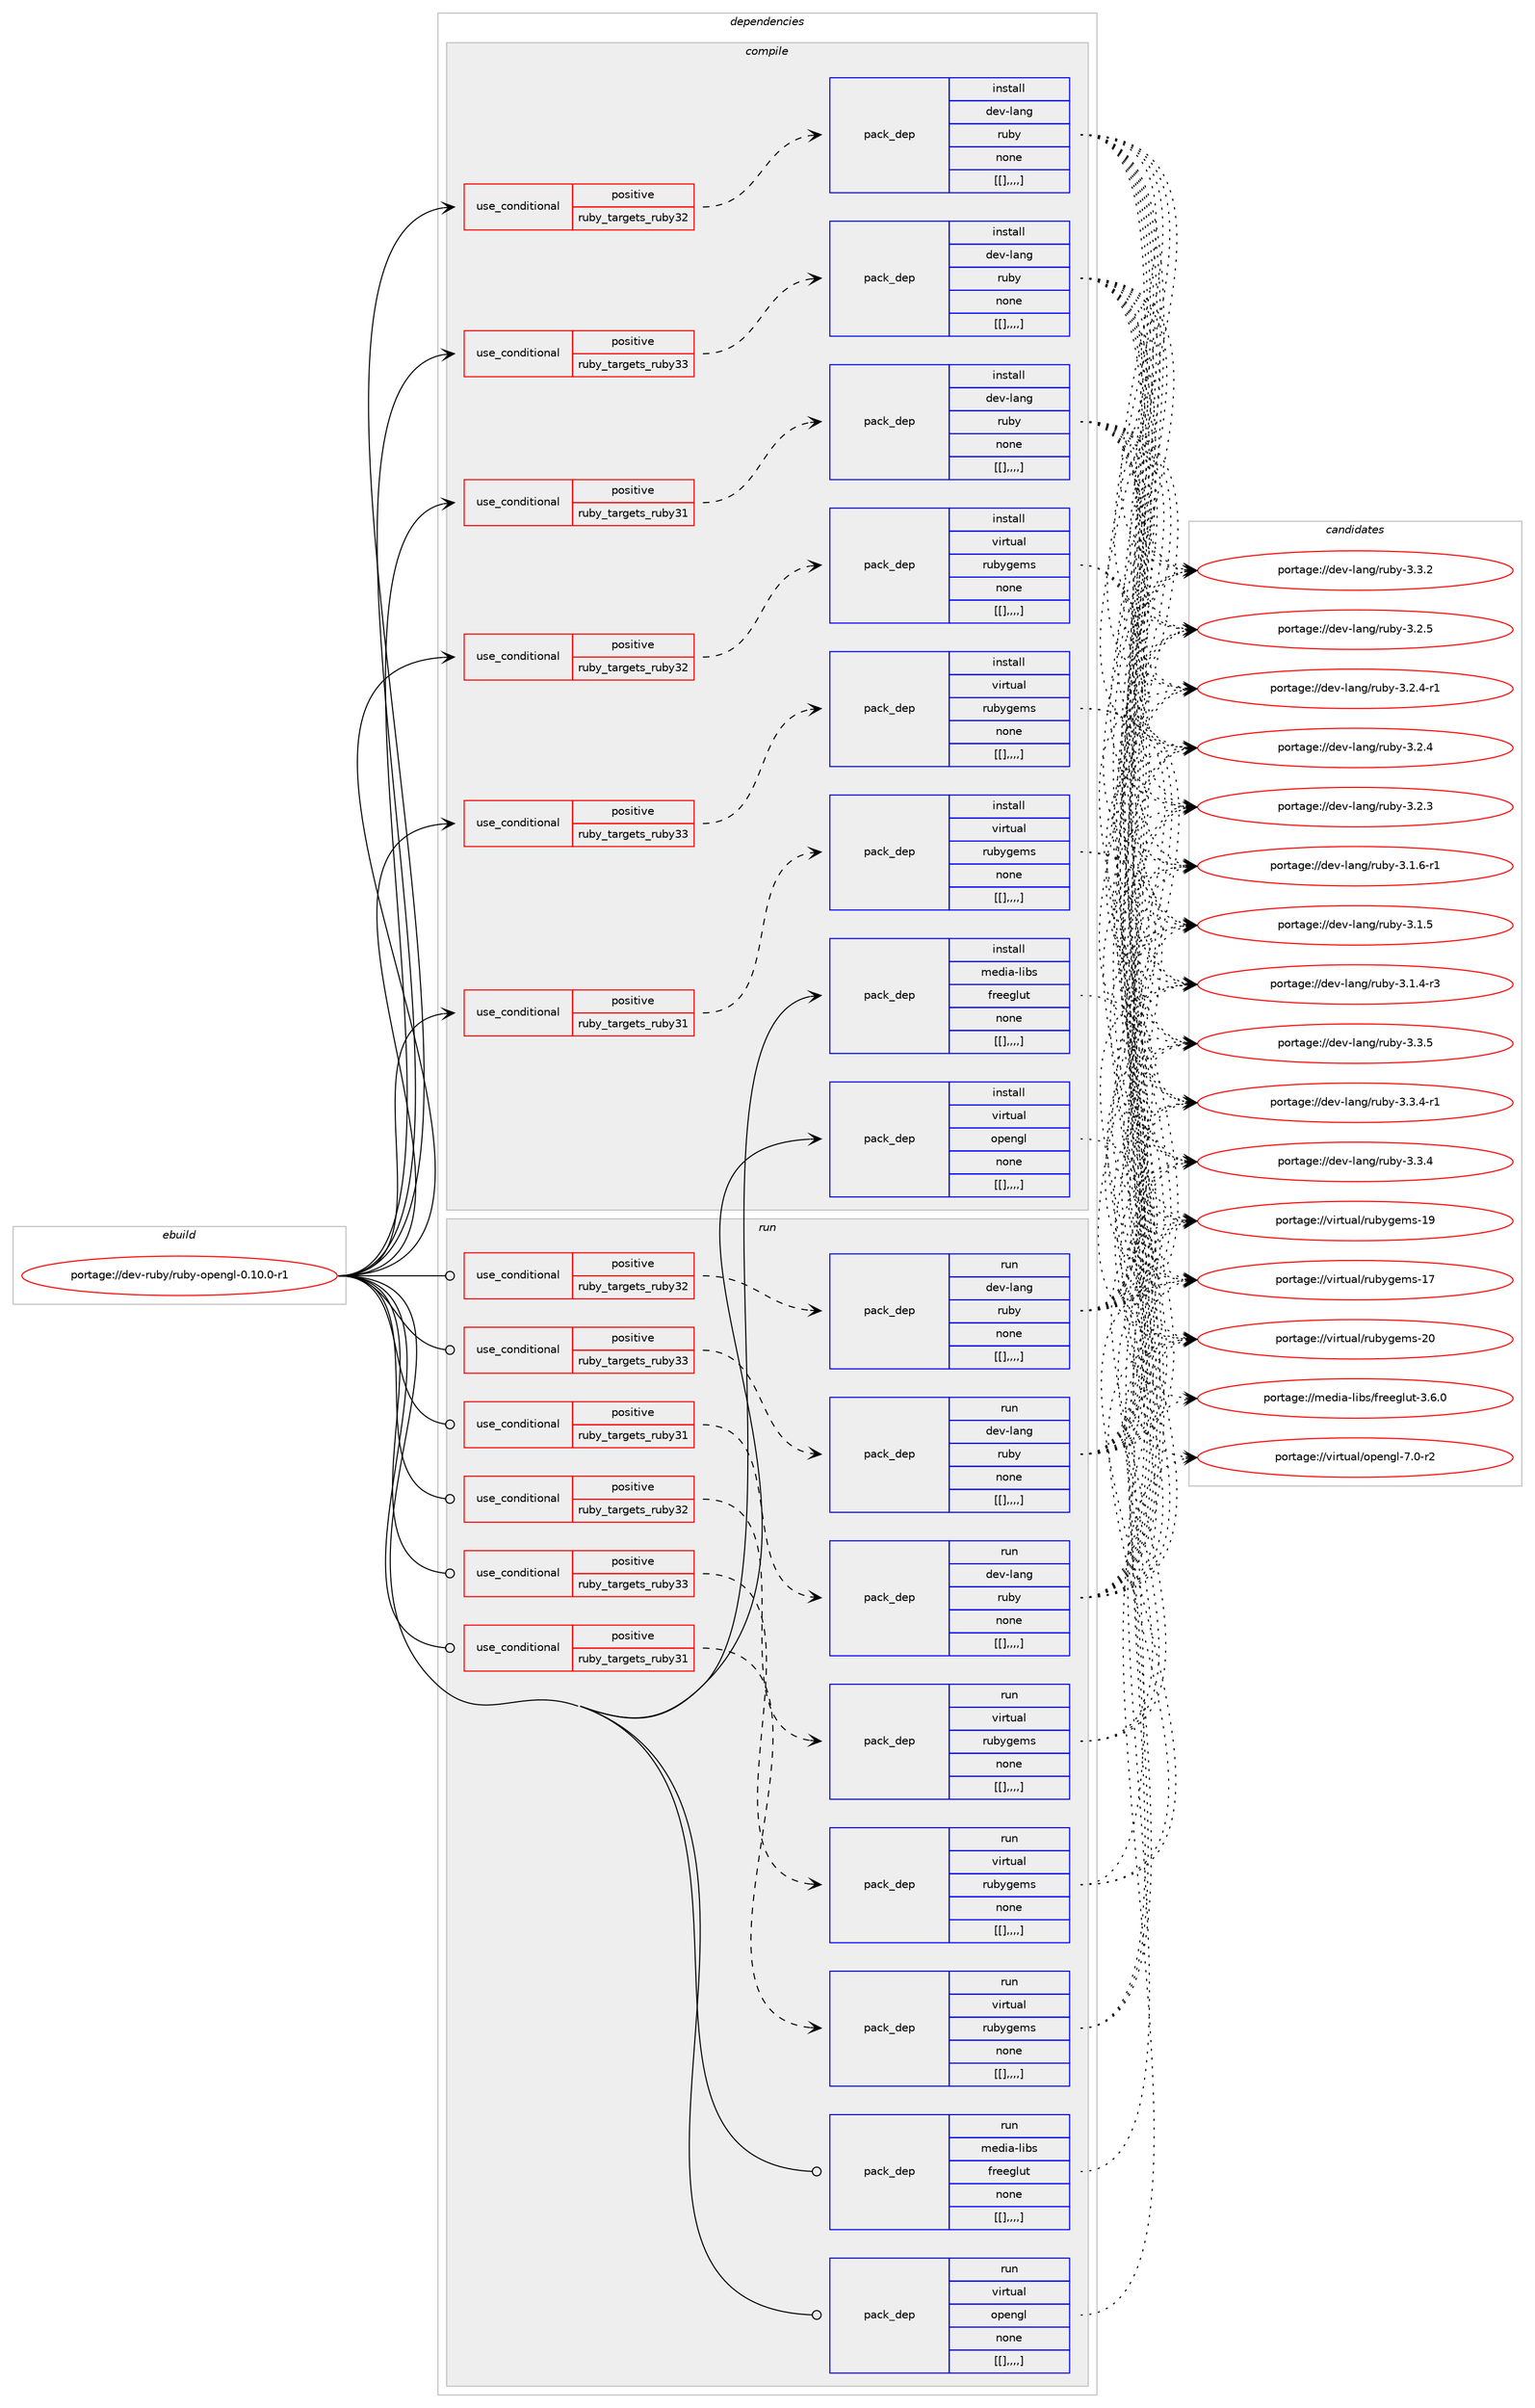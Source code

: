 digraph prolog {

# *************
# Graph options
# *************

newrank=true;
concentrate=true;
compound=true;
graph [rankdir=LR,fontname=Helvetica,fontsize=10,ranksep=1.5];#, ranksep=2.5, nodesep=0.2];
edge  [arrowhead=vee];
node  [fontname=Helvetica,fontsize=10];

# **********
# The ebuild
# **********

subgraph cluster_leftcol {
color=gray;
label=<<i>ebuild</i>>;
id [label="portage://dev-ruby/ruby-opengl-0.10.0-r1", color=red, width=4, href="../dev-ruby/ruby-opengl-0.10.0-r1.svg"];
}

# ****************
# The dependencies
# ****************

subgraph cluster_midcol {
color=gray;
label=<<i>dependencies</i>>;
subgraph cluster_compile {
fillcolor="#eeeeee";
style=filled;
label=<<i>compile</i>>;
subgraph cond59990 {
dependency212464 [label=<<TABLE BORDER="0" CELLBORDER="1" CELLSPACING="0" CELLPADDING="4"><TR><TD ROWSPAN="3" CELLPADDING="10">use_conditional</TD></TR><TR><TD>positive</TD></TR><TR><TD>ruby_targets_ruby31</TD></TR></TABLE>>, shape=none, color=red];
subgraph pack151014 {
dependency212482 [label=<<TABLE BORDER="0" CELLBORDER="1" CELLSPACING="0" CELLPADDING="4" WIDTH="220"><TR><TD ROWSPAN="6" CELLPADDING="30">pack_dep</TD></TR><TR><TD WIDTH="110">install</TD></TR><TR><TD>dev-lang</TD></TR><TR><TD>ruby</TD></TR><TR><TD>none</TD></TR><TR><TD>[[],,,,]</TD></TR></TABLE>>, shape=none, color=blue];
}
dependency212464:e -> dependency212482:w [weight=20,style="dashed",arrowhead="vee"];
}
id:e -> dependency212464:w [weight=20,style="solid",arrowhead="vee"];
subgraph cond60002 {
dependency212485 [label=<<TABLE BORDER="0" CELLBORDER="1" CELLSPACING="0" CELLPADDING="4"><TR><TD ROWSPAN="3" CELLPADDING="10">use_conditional</TD></TR><TR><TD>positive</TD></TR><TR><TD>ruby_targets_ruby31</TD></TR></TABLE>>, shape=none, color=red];
subgraph pack151062 {
dependency212561 [label=<<TABLE BORDER="0" CELLBORDER="1" CELLSPACING="0" CELLPADDING="4" WIDTH="220"><TR><TD ROWSPAN="6" CELLPADDING="30">pack_dep</TD></TR><TR><TD WIDTH="110">install</TD></TR><TR><TD>virtual</TD></TR><TR><TD>rubygems</TD></TR><TR><TD>none</TD></TR><TR><TD>[[],,,,]</TD></TR></TABLE>>, shape=none, color=blue];
}
dependency212485:e -> dependency212561:w [weight=20,style="dashed",arrowhead="vee"];
}
id:e -> dependency212485:w [weight=20,style="solid",arrowhead="vee"];
subgraph cond60033 {
dependency212563 [label=<<TABLE BORDER="0" CELLBORDER="1" CELLSPACING="0" CELLPADDING="4"><TR><TD ROWSPAN="3" CELLPADDING="10">use_conditional</TD></TR><TR><TD>positive</TD></TR><TR><TD>ruby_targets_ruby32</TD></TR></TABLE>>, shape=none, color=red];
subgraph pack151116 {
dependency212682 [label=<<TABLE BORDER="0" CELLBORDER="1" CELLSPACING="0" CELLPADDING="4" WIDTH="220"><TR><TD ROWSPAN="6" CELLPADDING="30">pack_dep</TD></TR><TR><TD WIDTH="110">install</TD></TR><TR><TD>dev-lang</TD></TR><TR><TD>ruby</TD></TR><TR><TD>none</TD></TR><TR><TD>[[],,,,]</TD></TR></TABLE>>, shape=none, color=blue];
}
dependency212563:e -> dependency212682:w [weight=20,style="dashed",arrowhead="vee"];
}
id:e -> dependency212563:w [weight=20,style="solid",arrowhead="vee"];
subgraph cond60086 {
dependency212685 [label=<<TABLE BORDER="0" CELLBORDER="1" CELLSPACING="0" CELLPADDING="4"><TR><TD ROWSPAN="3" CELLPADDING="10">use_conditional</TD></TR><TR><TD>positive</TD></TR><TR><TD>ruby_targets_ruby32</TD></TR></TABLE>>, shape=none, color=red];
subgraph pack151130 {
dependency212705 [label=<<TABLE BORDER="0" CELLBORDER="1" CELLSPACING="0" CELLPADDING="4" WIDTH="220"><TR><TD ROWSPAN="6" CELLPADDING="30">pack_dep</TD></TR><TR><TD WIDTH="110">install</TD></TR><TR><TD>virtual</TD></TR><TR><TD>rubygems</TD></TR><TR><TD>none</TD></TR><TR><TD>[[],,,,]</TD></TR></TABLE>>, shape=none, color=blue];
}
dependency212685:e -> dependency212705:w [weight=20,style="dashed",arrowhead="vee"];
}
id:e -> dependency212685:w [weight=20,style="solid",arrowhead="vee"];
subgraph cond60107 {
dependency212761 [label=<<TABLE BORDER="0" CELLBORDER="1" CELLSPACING="0" CELLPADDING="4"><TR><TD ROWSPAN="3" CELLPADDING="10">use_conditional</TD></TR><TR><TD>positive</TD></TR><TR><TD>ruby_targets_ruby33</TD></TR></TABLE>>, shape=none, color=red];
subgraph pack151180 {
dependency212799 [label=<<TABLE BORDER="0" CELLBORDER="1" CELLSPACING="0" CELLPADDING="4" WIDTH="220"><TR><TD ROWSPAN="6" CELLPADDING="30">pack_dep</TD></TR><TR><TD WIDTH="110">install</TD></TR><TR><TD>dev-lang</TD></TR><TR><TD>ruby</TD></TR><TR><TD>none</TD></TR><TR><TD>[[],,,,]</TD></TR></TABLE>>, shape=none, color=blue];
}
dependency212761:e -> dependency212799:w [weight=20,style="dashed",arrowhead="vee"];
}
id:e -> dependency212761:w [weight=20,style="solid",arrowhead="vee"];
subgraph cond60140 {
dependency212854 [label=<<TABLE BORDER="0" CELLBORDER="1" CELLSPACING="0" CELLPADDING="4"><TR><TD ROWSPAN="3" CELLPADDING="10">use_conditional</TD></TR><TR><TD>positive</TD></TR><TR><TD>ruby_targets_ruby33</TD></TR></TABLE>>, shape=none, color=red];
subgraph pack151234 {
dependency212872 [label=<<TABLE BORDER="0" CELLBORDER="1" CELLSPACING="0" CELLPADDING="4" WIDTH="220"><TR><TD ROWSPAN="6" CELLPADDING="30">pack_dep</TD></TR><TR><TD WIDTH="110">install</TD></TR><TR><TD>virtual</TD></TR><TR><TD>rubygems</TD></TR><TR><TD>none</TD></TR><TR><TD>[[],,,,]</TD></TR></TABLE>>, shape=none, color=blue];
}
dependency212854:e -> dependency212872:w [weight=20,style="dashed",arrowhead="vee"];
}
id:e -> dependency212854:w [weight=20,style="solid",arrowhead="vee"];
subgraph pack151236 {
dependency212878 [label=<<TABLE BORDER="0" CELLBORDER="1" CELLSPACING="0" CELLPADDING="4" WIDTH="220"><TR><TD ROWSPAN="6" CELLPADDING="30">pack_dep</TD></TR><TR><TD WIDTH="110">install</TD></TR><TR><TD>media-libs</TD></TR><TR><TD>freeglut</TD></TR><TR><TD>none</TD></TR><TR><TD>[[],,,,]</TD></TR></TABLE>>, shape=none, color=blue];
}
id:e -> dependency212878:w [weight=20,style="solid",arrowhead="vee"];
subgraph pack151239 {
dependency212900 [label=<<TABLE BORDER="0" CELLBORDER="1" CELLSPACING="0" CELLPADDING="4" WIDTH="220"><TR><TD ROWSPAN="6" CELLPADDING="30">pack_dep</TD></TR><TR><TD WIDTH="110">install</TD></TR><TR><TD>virtual</TD></TR><TR><TD>opengl</TD></TR><TR><TD>none</TD></TR><TR><TD>[[],,,,]</TD></TR></TABLE>>, shape=none, color=blue];
}
id:e -> dependency212900:w [weight=20,style="solid",arrowhead="vee"];
}
subgraph cluster_compileandrun {
fillcolor="#eeeeee";
style=filled;
label=<<i>compile and run</i>>;
}
subgraph cluster_run {
fillcolor="#eeeeee";
style=filled;
label=<<i>run</i>>;
subgraph cond60230 {
dependency213016 [label=<<TABLE BORDER="0" CELLBORDER="1" CELLSPACING="0" CELLPADDING="4"><TR><TD ROWSPAN="3" CELLPADDING="10">use_conditional</TD></TR><TR><TD>positive</TD></TR><TR><TD>ruby_targets_ruby31</TD></TR></TABLE>>, shape=none, color=red];
subgraph pack151314 {
dependency213145 [label=<<TABLE BORDER="0" CELLBORDER="1" CELLSPACING="0" CELLPADDING="4" WIDTH="220"><TR><TD ROWSPAN="6" CELLPADDING="30">pack_dep</TD></TR><TR><TD WIDTH="110">run</TD></TR><TR><TD>dev-lang</TD></TR><TR><TD>ruby</TD></TR><TR><TD>none</TD></TR><TR><TD>[[],,,,]</TD></TR></TABLE>>, shape=none, color=blue];
}
dependency213016:e -> dependency213145:w [weight=20,style="dashed",arrowhead="vee"];
}
id:e -> dependency213016:w [weight=20,style="solid",arrowhead="odot"];
subgraph cond60315 {
dependency213199 [label=<<TABLE BORDER="0" CELLBORDER="1" CELLSPACING="0" CELLPADDING="4"><TR><TD ROWSPAN="3" CELLPADDING="10">use_conditional</TD></TR><TR><TD>positive</TD></TR><TR><TD>ruby_targets_ruby31</TD></TR></TABLE>>, shape=none, color=red];
subgraph pack151404 {
dependency213202 [label=<<TABLE BORDER="0" CELLBORDER="1" CELLSPACING="0" CELLPADDING="4" WIDTH="220"><TR><TD ROWSPAN="6" CELLPADDING="30">pack_dep</TD></TR><TR><TD WIDTH="110">run</TD></TR><TR><TD>virtual</TD></TR><TR><TD>rubygems</TD></TR><TR><TD>none</TD></TR><TR><TD>[[],,,,]</TD></TR></TABLE>>, shape=none, color=blue];
}
dependency213199:e -> dependency213202:w [weight=20,style="dashed",arrowhead="vee"];
}
id:e -> dependency213199:w [weight=20,style="solid",arrowhead="odot"];
subgraph cond60326 {
dependency213211 [label=<<TABLE BORDER="0" CELLBORDER="1" CELLSPACING="0" CELLPADDING="4"><TR><TD ROWSPAN="3" CELLPADDING="10">use_conditional</TD></TR><TR><TD>positive</TD></TR><TR><TD>ruby_targets_ruby32</TD></TR></TABLE>>, shape=none, color=red];
subgraph pack151418 {
dependency213274 [label=<<TABLE BORDER="0" CELLBORDER="1" CELLSPACING="0" CELLPADDING="4" WIDTH="220"><TR><TD ROWSPAN="6" CELLPADDING="30">pack_dep</TD></TR><TR><TD WIDTH="110">run</TD></TR><TR><TD>dev-lang</TD></TR><TR><TD>ruby</TD></TR><TR><TD>none</TD></TR><TR><TD>[[],,,,]</TD></TR></TABLE>>, shape=none, color=blue];
}
dependency213211:e -> dependency213274:w [weight=20,style="dashed",arrowhead="vee"];
}
id:e -> dependency213211:w [weight=20,style="solid",arrowhead="odot"];
subgraph cond60373 {
dependency213300 [label=<<TABLE BORDER="0" CELLBORDER="1" CELLSPACING="0" CELLPADDING="4"><TR><TD ROWSPAN="3" CELLPADDING="10">use_conditional</TD></TR><TR><TD>positive</TD></TR><TR><TD>ruby_targets_ruby32</TD></TR></TABLE>>, shape=none, color=red];
subgraph pack151465 {
dependency213324 [label=<<TABLE BORDER="0" CELLBORDER="1" CELLSPACING="0" CELLPADDING="4" WIDTH="220"><TR><TD ROWSPAN="6" CELLPADDING="30">pack_dep</TD></TR><TR><TD WIDTH="110">run</TD></TR><TR><TD>virtual</TD></TR><TR><TD>rubygems</TD></TR><TR><TD>none</TD></TR><TR><TD>[[],,,,]</TD></TR></TABLE>>, shape=none, color=blue];
}
dependency213300:e -> dependency213324:w [weight=20,style="dashed",arrowhead="vee"];
}
id:e -> dependency213300:w [weight=20,style="solid",arrowhead="odot"];
subgraph cond60389 {
dependency213358 [label=<<TABLE BORDER="0" CELLBORDER="1" CELLSPACING="0" CELLPADDING="4"><TR><TD ROWSPAN="3" CELLPADDING="10">use_conditional</TD></TR><TR><TD>positive</TD></TR><TR><TD>ruby_targets_ruby33</TD></TR></TABLE>>, shape=none, color=red];
subgraph pack151502 {
dependency213385 [label=<<TABLE BORDER="0" CELLBORDER="1" CELLSPACING="0" CELLPADDING="4" WIDTH="220"><TR><TD ROWSPAN="6" CELLPADDING="30">pack_dep</TD></TR><TR><TD WIDTH="110">run</TD></TR><TR><TD>dev-lang</TD></TR><TR><TD>ruby</TD></TR><TR><TD>none</TD></TR><TR><TD>[[],,,,]</TD></TR></TABLE>>, shape=none, color=blue];
}
dependency213358:e -> dependency213385:w [weight=20,style="dashed",arrowhead="vee"];
}
id:e -> dependency213358:w [weight=20,style="solid",arrowhead="odot"];
subgraph cond60441 {
dependency213475 [label=<<TABLE BORDER="0" CELLBORDER="1" CELLSPACING="0" CELLPADDING="4"><TR><TD ROWSPAN="3" CELLPADDING="10">use_conditional</TD></TR><TR><TD>positive</TD></TR><TR><TD>ruby_targets_ruby33</TD></TR></TABLE>>, shape=none, color=red];
subgraph pack151553 {
dependency213478 [label=<<TABLE BORDER="0" CELLBORDER="1" CELLSPACING="0" CELLPADDING="4" WIDTH="220"><TR><TD ROWSPAN="6" CELLPADDING="30">pack_dep</TD></TR><TR><TD WIDTH="110">run</TD></TR><TR><TD>virtual</TD></TR><TR><TD>rubygems</TD></TR><TR><TD>none</TD></TR><TR><TD>[[],,,,]</TD></TR></TABLE>>, shape=none, color=blue];
}
dependency213475:e -> dependency213478:w [weight=20,style="dashed",arrowhead="vee"];
}
id:e -> dependency213475:w [weight=20,style="solid",arrowhead="odot"];
subgraph pack151554 {
dependency213503 [label=<<TABLE BORDER="0" CELLBORDER="1" CELLSPACING="0" CELLPADDING="4" WIDTH="220"><TR><TD ROWSPAN="6" CELLPADDING="30">pack_dep</TD></TR><TR><TD WIDTH="110">run</TD></TR><TR><TD>media-libs</TD></TR><TR><TD>freeglut</TD></TR><TR><TD>none</TD></TR><TR><TD>[[],,,,]</TD></TR></TABLE>>, shape=none, color=blue];
}
id:e -> dependency213503:w [weight=20,style="solid",arrowhead="odot"];
subgraph pack151567 {
dependency213537 [label=<<TABLE BORDER="0" CELLBORDER="1" CELLSPACING="0" CELLPADDING="4" WIDTH="220"><TR><TD ROWSPAN="6" CELLPADDING="30">pack_dep</TD></TR><TR><TD WIDTH="110">run</TD></TR><TR><TD>virtual</TD></TR><TR><TD>opengl</TD></TR><TR><TD>none</TD></TR><TR><TD>[[],,,,]</TD></TR></TABLE>>, shape=none, color=blue];
}
id:e -> dependency213537:w [weight=20,style="solid",arrowhead="odot"];
}
}

# **************
# The candidates
# **************

subgraph cluster_choices {
rank=same;
color=gray;
label=<<i>candidates</i>>;

subgraph choice151253 {
color=black;
nodesep=1;
choice10010111845108971101034711411798121455146514653 [label="portage://dev-lang/ruby-3.3.5", color=red, width=4,href="../dev-lang/ruby-3.3.5.svg"];
choice100101118451089711010347114117981214551465146524511449 [label="portage://dev-lang/ruby-3.3.4-r1", color=red, width=4,href="../dev-lang/ruby-3.3.4-r1.svg"];
choice10010111845108971101034711411798121455146514652 [label="portage://dev-lang/ruby-3.3.4", color=red, width=4,href="../dev-lang/ruby-3.3.4.svg"];
choice10010111845108971101034711411798121455146514650 [label="portage://dev-lang/ruby-3.3.2", color=red, width=4,href="../dev-lang/ruby-3.3.2.svg"];
choice10010111845108971101034711411798121455146504653 [label="portage://dev-lang/ruby-3.2.5", color=red, width=4,href="../dev-lang/ruby-3.2.5.svg"];
choice100101118451089711010347114117981214551465046524511449 [label="portage://dev-lang/ruby-3.2.4-r1", color=red, width=4,href="../dev-lang/ruby-3.2.4-r1.svg"];
choice10010111845108971101034711411798121455146504652 [label="portage://dev-lang/ruby-3.2.4", color=red, width=4,href="../dev-lang/ruby-3.2.4.svg"];
choice10010111845108971101034711411798121455146504651 [label="portage://dev-lang/ruby-3.2.3", color=red, width=4,href="../dev-lang/ruby-3.2.3.svg"];
choice100101118451089711010347114117981214551464946544511449 [label="portage://dev-lang/ruby-3.1.6-r1", color=red, width=4,href="../dev-lang/ruby-3.1.6-r1.svg"];
choice10010111845108971101034711411798121455146494653 [label="portage://dev-lang/ruby-3.1.5", color=red, width=4,href="../dev-lang/ruby-3.1.5.svg"];
choice100101118451089711010347114117981214551464946524511451 [label="portage://dev-lang/ruby-3.1.4-r3", color=red, width=4,href="../dev-lang/ruby-3.1.4-r3.svg"];
dependency212482:e -> choice10010111845108971101034711411798121455146514653:w [style=dotted,weight="100"];
dependency212482:e -> choice100101118451089711010347114117981214551465146524511449:w [style=dotted,weight="100"];
dependency212482:e -> choice10010111845108971101034711411798121455146514652:w [style=dotted,weight="100"];
dependency212482:e -> choice10010111845108971101034711411798121455146514650:w [style=dotted,weight="100"];
dependency212482:e -> choice10010111845108971101034711411798121455146504653:w [style=dotted,weight="100"];
dependency212482:e -> choice100101118451089711010347114117981214551465046524511449:w [style=dotted,weight="100"];
dependency212482:e -> choice10010111845108971101034711411798121455146504652:w [style=dotted,weight="100"];
dependency212482:e -> choice10010111845108971101034711411798121455146504651:w [style=dotted,weight="100"];
dependency212482:e -> choice100101118451089711010347114117981214551464946544511449:w [style=dotted,weight="100"];
dependency212482:e -> choice10010111845108971101034711411798121455146494653:w [style=dotted,weight="100"];
dependency212482:e -> choice100101118451089711010347114117981214551464946524511451:w [style=dotted,weight="100"];
}
subgraph choice151273 {
color=black;
nodesep=1;
choice118105114116117971084711411798121103101109115455048 [label="portage://virtual/rubygems-20", color=red, width=4,href="../virtual/rubygems-20.svg"];
choice118105114116117971084711411798121103101109115454957 [label="portage://virtual/rubygems-19", color=red, width=4,href="../virtual/rubygems-19.svg"];
choice118105114116117971084711411798121103101109115454955 [label="portage://virtual/rubygems-17", color=red, width=4,href="../virtual/rubygems-17.svg"];
dependency212561:e -> choice118105114116117971084711411798121103101109115455048:w [style=dotted,weight="100"];
dependency212561:e -> choice118105114116117971084711411798121103101109115454957:w [style=dotted,weight="100"];
dependency212561:e -> choice118105114116117971084711411798121103101109115454955:w [style=dotted,weight="100"];
}
subgraph choice151278 {
color=black;
nodesep=1;
choice10010111845108971101034711411798121455146514653 [label="portage://dev-lang/ruby-3.3.5", color=red, width=4,href="../dev-lang/ruby-3.3.5.svg"];
choice100101118451089711010347114117981214551465146524511449 [label="portage://dev-lang/ruby-3.3.4-r1", color=red, width=4,href="../dev-lang/ruby-3.3.4-r1.svg"];
choice10010111845108971101034711411798121455146514652 [label="portage://dev-lang/ruby-3.3.4", color=red, width=4,href="../dev-lang/ruby-3.3.4.svg"];
choice10010111845108971101034711411798121455146514650 [label="portage://dev-lang/ruby-3.3.2", color=red, width=4,href="../dev-lang/ruby-3.3.2.svg"];
choice10010111845108971101034711411798121455146504653 [label="portage://dev-lang/ruby-3.2.5", color=red, width=4,href="../dev-lang/ruby-3.2.5.svg"];
choice100101118451089711010347114117981214551465046524511449 [label="portage://dev-lang/ruby-3.2.4-r1", color=red, width=4,href="../dev-lang/ruby-3.2.4-r1.svg"];
choice10010111845108971101034711411798121455146504652 [label="portage://dev-lang/ruby-3.2.4", color=red, width=4,href="../dev-lang/ruby-3.2.4.svg"];
choice10010111845108971101034711411798121455146504651 [label="portage://dev-lang/ruby-3.2.3", color=red, width=4,href="../dev-lang/ruby-3.2.3.svg"];
choice100101118451089711010347114117981214551464946544511449 [label="portage://dev-lang/ruby-3.1.6-r1", color=red, width=4,href="../dev-lang/ruby-3.1.6-r1.svg"];
choice10010111845108971101034711411798121455146494653 [label="portage://dev-lang/ruby-3.1.5", color=red, width=4,href="../dev-lang/ruby-3.1.5.svg"];
choice100101118451089711010347114117981214551464946524511451 [label="portage://dev-lang/ruby-3.1.4-r3", color=red, width=4,href="../dev-lang/ruby-3.1.4-r3.svg"];
dependency212682:e -> choice10010111845108971101034711411798121455146514653:w [style=dotted,weight="100"];
dependency212682:e -> choice100101118451089711010347114117981214551465146524511449:w [style=dotted,weight="100"];
dependency212682:e -> choice10010111845108971101034711411798121455146514652:w [style=dotted,weight="100"];
dependency212682:e -> choice10010111845108971101034711411798121455146514650:w [style=dotted,weight="100"];
dependency212682:e -> choice10010111845108971101034711411798121455146504653:w [style=dotted,weight="100"];
dependency212682:e -> choice100101118451089711010347114117981214551465046524511449:w [style=dotted,weight="100"];
dependency212682:e -> choice10010111845108971101034711411798121455146504652:w [style=dotted,weight="100"];
dependency212682:e -> choice10010111845108971101034711411798121455146504651:w [style=dotted,weight="100"];
dependency212682:e -> choice100101118451089711010347114117981214551464946544511449:w [style=dotted,weight="100"];
dependency212682:e -> choice10010111845108971101034711411798121455146494653:w [style=dotted,weight="100"];
dependency212682:e -> choice100101118451089711010347114117981214551464946524511451:w [style=dotted,weight="100"];
}
subgraph choice151288 {
color=black;
nodesep=1;
choice118105114116117971084711411798121103101109115455048 [label="portage://virtual/rubygems-20", color=red, width=4,href="../virtual/rubygems-20.svg"];
choice118105114116117971084711411798121103101109115454957 [label="portage://virtual/rubygems-19", color=red, width=4,href="../virtual/rubygems-19.svg"];
choice118105114116117971084711411798121103101109115454955 [label="portage://virtual/rubygems-17", color=red, width=4,href="../virtual/rubygems-17.svg"];
dependency212705:e -> choice118105114116117971084711411798121103101109115455048:w [style=dotted,weight="100"];
dependency212705:e -> choice118105114116117971084711411798121103101109115454957:w [style=dotted,weight="100"];
dependency212705:e -> choice118105114116117971084711411798121103101109115454955:w [style=dotted,weight="100"];
}
subgraph choice151300 {
color=black;
nodesep=1;
choice10010111845108971101034711411798121455146514653 [label="portage://dev-lang/ruby-3.3.5", color=red, width=4,href="../dev-lang/ruby-3.3.5.svg"];
choice100101118451089711010347114117981214551465146524511449 [label="portage://dev-lang/ruby-3.3.4-r1", color=red, width=4,href="../dev-lang/ruby-3.3.4-r1.svg"];
choice10010111845108971101034711411798121455146514652 [label="portage://dev-lang/ruby-3.3.4", color=red, width=4,href="../dev-lang/ruby-3.3.4.svg"];
choice10010111845108971101034711411798121455146514650 [label="portage://dev-lang/ruby-3.3.2", color=red, width=4,href="../dev-lang/ruby-3.3.2.svg"];
choice10010111845108971101034711411798121455146504653 [label="portage://dev-lang/ruby-3.2.5", color=red, width=4,href="../dev-lang/ruby-3.2.5.svg"];
choice100101118451089711010347114117981214551465046524511449 [label="portage://dev-lang/ruby-3.2.4-r1", color=red, width=4,href="../dev-lang/ruby-3.2.4-r1.svg"];
choice10010111845108971101034711411798121455146504652 [label="portage://dev-lang/ruby-3.2.4", color=red, width=4,href="../dev-lang/ruby-3.2.4.svg"];
choice10010111845108971101034711411798121455146504651 [label="portage://dev-lang/ruby-3.2.3", color=red, width=4,href="../dev-lang/ruby-3.2.3.svg"];
choice100101118451089711010347114117981214551464946544511449 [label="portage://dev-lang/ruby-3.1.6-r1", color=red, width=4,href="../dev-lang/ruby-3.1.6-r1.svg"];
choice10010111845108971101034711411798121455146494653 [label="portage://dev-lang/ruby-3.1.5", color=red, width=4,href="../dev-lang/ruby-3.1.5.svg"];
choice100101118451089711010347114117981214551464946524511451 [label="portage://dev-lang/ruby-3.1.4-r3", color=red, width=4,href="../dev-lang/ruby-3.1.4-r3.svg"];
dependency212799:e -> choice10010111845108971101034711411798121455146514653:w [style=dotted,weight="100"];
dependency212799:e -> choice100101118451089711010347114117981214551465146524511449:w [style=dotted,weight="100"];
dependency212799:e -> choice10010111845108971101034711411798121455146514652:w [style=dotted,weight="100"];
dependency212799:e -> choice10010111845108971101034711411798121455146514650:w [style=dotted,weight="100"];
dependency212799:e -> choice10010111845108971101034711411798121455146504653:w [style=dotted,weight="100"];
dependency212799:e -> choice100101118451089711010347114117981214551465046524511449:w [style=dotted,weight="100"];
dependency212799:e -> choice10010111845108971101034711411798121455146504652:w [style=dotted,weight="100"];
dependency212799:e -> choice10010111845108971101034711411798121455146504651:w [style=dotted,weight="100"];
dependency212799:e -> choice100101118451089711010347114117981214551464946544511449:w [style=dotted,weight="100"];
dependency212799:e -> choice10010111845108971101034711411798121455146494653:w [style=dotted,weight="100"];
dependency212799:e -> choice100101118451089711010347114117981214551464946524511451:w [style=dotted,weight="100"];
}
subgraph choice151314 {
color=black;
nodesep=1;
choice118105114116117971084711411798121103101109115455048 [label="portage://virtual/rubygems-20", color=red, width=4,href="../virtual/rubygems-20.svg"];
choice118105114116117971084711411798121103101109115454957 [label="portage://virtual/rubygems-19", color=red, width=4,href="../virtual/rubygems-19.svg"];
choice118105114116117971084711411798121103101109115454955 [label="portage://virtual/rubygems-17", color=red, width=4,href="../virtual/rubygems-17.svg"];
dependency212872:e -> choice118105114116117971084711411798121103101109115455048:w [style=dotted,weight="100"];
dependency212872:e -> choice118105114116117971084711411798121103101109115454957:w [style=dotted,weight="100"];
dependency212872:e -> choice118105114116117971084711411798121103101109115454955:w [style=dotted,weight="100"];
}
subgraph choice151332 {
color=black;
nodesep=1;
choice10910110010597451081059811547102114101101103108117116455146544648 [label="portage://media-libs/freeglut-3.6.0", color=red, width=4,href="../media-libs/freeglut-3.6.0.svg"];
dependency212878:e -> choice10910110010597451081059811547102114101101103108117116455146544648:w [style=dotted,weight="100"];
}
subgraph choice151366 {
color=black;
nodesep=1;
choice1181051141161179710847111112101110103108455546484511450 [label="portage://virtual/opengl-7.0-r2", color=red, width=4,href="../virtual/opengl-7.0-r2.svg"];
dependency212900:e -> choice1181051141161179710847111112101110103108455546484511450:w [style=dotted,weight="100"];
}
subgraph choice151367 {
color=black;
nodesep=1;
choice10010111845108971101034711411798121455146514653 [label="portage://dev-lang/ruby-3.3.5", color=red, width=4,href="../dev-lang/ruby-3.3.5.svg"];
choice100101118451089711010347114117981214551465146524511449 [label="portage://dev-lang/ruby-3.3.4-r1", color=red, width=4,href="../dev-lang/ruby-3.3.4-r1.svg"];
choice10010111845108971101034711411798121455146514652 [label="portage://dev-lang/ruby-3.3.4", color=red, width=4,href="../dev-lang/ruby-3.3.4.svg"];
choice10010111845108971101034711411798121455146514650 [label="portage://dev-lang/ruby-3.3.2", color=red, width=4,href="../dev-lang/ruby-3.3.2.svg"];
choice10010111845108971101034711411798121455146504653 [label="portage://dev-lang/ruby-3.2.5", color=red, width=4,href="../dev-lang/ruby-3.2.5.svg"];
choice100101118451089711010347114117981214551465046524511449 [label="portage://dev-lang/ruby-3.2.4-r1", color=red, width=4,href="../dev-lang/ruby-3.2.4-r1.svg"];
choice10010111845108971101034711411798121455146504652 [label="portage://dev-lang/ruby-3.2.4", color=red, width=4,href="../dev-lang/ruby-3.2.4.svg"];
choice10010111845108971101034711411798121455146504651 [label="portage://dev-lang/ruby-3.2.3", color=red, width=4,href="../dev-lang/ruby-3.2.3.svg"];
choice100101118451089711010347114117981214551464946544511449 [label="portage://dev-lang/ruby-3.1.6-r1", color=red, width=4,href="../dev-lang/ruby-3.1.6-r1.svg"];
choice10010111845108971101034711411798121455146494653 [label="portage://dev-lang/ruby-3.1.5", color=red, width=4,href="../dev-lang/ruby-3.1.5.svg"];
choice100101118451089711010347114117981214551464946524511451 [label="portage://dev-lang/ruby-3.1.4-r3", color=red, width=4,href="../dev-lang/ruby-3.1.4-r3.svg"];
dependency213145:e -> choice10010111845108971101034711411798121455146514653:w [style=dotted,weight="100"];
dependency213145:e -> choice100101118451089711010347114117981214551465146524511449:w [style=dotted,weight="100"];
dependency213145:e -> choice10010111845108971101034711411798121455146514652:w [style=dotted,weight="100"];
dependency213145:e -> choice10010111845108971101034711411798121455146514650:w [style=dotted,weight="100"];
dependency213145:e -> choice10010111845108971101034711411798121455146504653:w [style=dotted,weight="100"];
dependency213145:e -> choice100101118451089711010347114117981214551465046524511449:w [style=dotted,weight="100"];
dependency213145:e -> choice10010111845108971101034711411798121455146504652:w [style=dotted,weight="100"];
dependency213145:e -> choice10010111845108971101034711411798121455146504651:w [style=dotted,weight="100"];
dependency213145:e -> choice100101118451089711010347114117981214551464946544511449:w [style=dotted,weight="100"];
dependency213145:e -> choice10010111845108971101034711411798121455146494653:w [style=dotted,weight="100"];
dependency213145:e -> choice100101118451089711010347114117981214551464946524511451:w [style=dotted,weight="100"];
}
subgraph choice151391 {
color=black;
nodesep=1;
choice118105114116117971084711411798121103101109115455048 [label="portage://virtual/rubygems-20", color=red, width=4,href="../virtual/rubygems-20.svg"];
choice118105114116117971084711411798121103101109115454957 [label="portage://virtual/rubygems-19", color=red, width=4,href="../virtual/rubygems-19.svg"];
choice118105114116117971084711411798121103101109115454955 [label="portage://virtual/rubygems-17", color=red, width=4,href="../virtual/rubygems-17.svg"];
dependency213202:e -> choice118105114116117971084711411798121103101109115455048:w [style=dotted,weight="100"];
dependency213202:e -> choice118105114116117971084711411798121103101109115454957:w [style=dotted,weight="100"];
dependency213202:e -> choice118105114116117971084711411798121103101109115454955:w [style=dotted,weight="100"];
}
subgraph choice151406 {
color=black;
nodesep=1;
choice10010111845108971101034711411798121455146514653 [label="portage://dev-lang/ruby-3.3.5", color=red, width=4,href="../dev-lang/ruby-3.3.5.svg"];
choice100101118451089711010347114117981214551465146524511449 [label="portage://dev-lang/ruby-3.3.4-r1", color=red, width=4,href="../dev-lang/ruby-3.3.4-r1.svg"];
choice10010111845108971101034711411798121455146514652 [label="portage://dev-lang/ruby-3.3.4", color=red, width=4,href="../dev-lang/ruby-3.3.4.svg"];
choice10010111845108971101034711411798121455146514650 [label="portage://dev-lang/ruby-3.3.2", color=red, width=4,href="../dev-lang/ruby-3.3.2.svg"];
choice10010111845108971101034711411798121455146504653 [label="portage://dev-lang/ruby-3.2.5", color=red, width=4,href="../dev-lang/ruby-3.2.5.svg"];
choice100101118451089711010347114117981214551465046524511449 [label="portage://dev-lang/ruby-3.2.4-r1", color=red, width=4,href="../dev-lang/ruby-3.2.4-r1.svg"];
choice10010111845108971101034711411798121455146504652 [label="portage://dev-lang/ruby-3.2.4", color=red, width=4,href="../dev-lang/ruby-3.2.4.svg"];
choice10010111845108971101034711411798121455146504651 [label="portage://dev-lang/ruby-3.2.3", color=red, width=4,href="../dev-lang/ruby-3.2.3.svg"];
choice100101118451089711010347114117981214551464946544511449 [label="portage://dev-lang/ruby-3.1.6-r1", color=red, width=4,href="../dev-lang/ruby-3.1.6-r1.svg"];
choice10010111845108971101034711411798121455146494653 [label="portage://dev-lang/ruby-3.1.5", color=red, width=4,href="../dev-lang/ruby-3.1.5.svg"];
choice100101118451089711010347114117981214551464946524511451 [label="portage://dev-lang/ruby-3.1.4-r3", color=red, width=4,href="../dev-lang/ruby-3.1.4-r3.svg"];
dependency213274:e -> choice10010111845108971101034711411798121455146514653:w [style=dotted,weight="100"];
dependency213274:e -> choice100101118451089711010347114117981214551465146524511449:w [style=dotted,weight="100"];
dependency213274:e -> choice10010111845108971101034711411798121455146514652:w [style=dotted,weight="100"];
dependency213274:e -> choice10010111845108971101034711411798121455146514650:w [style=dotted,weight="100"];
dependency213274:e -> choice10010111845108971101034711411798121455146504653:w [style=dotted,weight="100"];
dependency213274:e -> choice100101118451089711010347114117981214551465046524511449:w [style=dotted,weight="100"];
dependency213274:e -> choice10010111845108971101034711411798121455146504652:w [style=dotted,weight="100"];
dependency213274:e -> choice10010111845108971101034711411798121455146504651:w [style=dotted,weight="100"];
dependency213274:e -> choice100101118451089711010347114117981214551464946544511449:w [style=dotted,weight="100"];
dependency213274:e -> choice10010111845108971101034711411798121455146494653:w [style=dotted,weight="100"];
dependency213274:e -> choice100101118451089711010347114117981214551464946524511451:w [style=dotted,weight="100"];
}
subgraph choice151415 {
color=black;
nodesep=1;
choice118105114116117971084711411798121103101109115455048 [label="portage://virtual/rubygems-20", color=red, width=4,href="../virtual/rubygems-20.svg"];
choice118105114116117971084711411798121103101109115454957 [label="portage://virtual/rubygems-19", color=red, width=4,href="../virtual/rubygems-19.svg"];
choice118105114116117971084711411798121103101109115454955 [label="portage://virtual/rubygems-17", color=red, width=4,href="../virtual/rubygems-17.svg"];
dependency213324:e -> choice118105114116117971084711411798121103101109115455048:w [style=dotted,weight="100"];
dependency213324:e -> choice118105114116117971084711411798121103101109115454957:w [style=dotted,weight="100"];
dependency213324:e -> choice118105114116117971084711411798121103101109115454955:w [style=dotted,weight="100"];
}
subgraph choice151426 {
color=black;
nodesep=1;
choice10010111845108971101034711411798121455146514653 [label="portage://dev-lang/ruby-3.3.5", color=red, width=4,href="../dev-lang/ruby-3.3.5.svg"];
choice100101118451089711010347114117981214551465146524511449 [label="portage://dev-lang/ruby-3.3.4-r1", color=red, width=4,href="../dev-lang/ruby-3.3.4-r1.svg"];
choice10010111845108971101034711411798121455146514652 [label="portage://dev-lang/ruby-3.3.4", color=red, width=4,href="../dev-lang/ruby-3.3.4.svg"];
choice10010111845108971101034711411798121455146514650 [label="portage://dev-lang/ruby-3.3.2", color=red, width=4,href="../dev-lang/ruby-3.3.2.svg"];
choice10010111845108971101034711411798121455146504653 [label="portage://dev-lang/ruby-3.2.5", color=red, width=4,href="../dev-lang/ruby-3.2.5.svg"];
choice100101118451089711010347114117981214551465046524511449 [label="portage://dev-lang/ruby-3.2.4-r1", color=red, width=4,href="../dev-lang/ruby-3.2.4-r1.svg"];
choice10010111845108971101034711411798121455146504652 [label="portage://dev-lang/ruby-3.2.4", color=red, width=4,href="../dev-lang/ruby-3.2.4.svg"];
choice10010111845108971101034711411798121455146504651 [label="portage://dev-lang/ruby-3.2.3", color=red, width=4,href="../dev-lang/ruby-3.2.3.svg"];
choice100101118451089711010347114117981214551464946544511449 [label="portage://dev-lang/ruby-3.1.6-r1", color=red, width=4,href="../dev-lang/ruby-3.1.6-r1.svg"];
choice10010111845108971101034711411798121455146494653 [label="portage://dev-lang/ruby-3.1.5", color=red, width=4,href="../dev-lang/ruby-3.1.5.svg"];
choice100101118451089711010347114117981214551464946524511451 [label="portage://dev-lang/ruby-3.1.4-r3", color=red, width=4,href="../dev-lang/ruby-3.1.4-r3.svg"];
dependency213385:e -> choice10010111845108971101034711411798121455146514653:w [style=dotted,weight="100"];
dependency213385:e -> choice100101118451089711010347114117981214551465146524511449:w [style=dotted,weight="100"];
dependency213385:e -> choice10010111845108971101034711411798121455146514652:w [style=dotted,weight="100"];
dependency213385:e -> choice10010111845108971101034711411798121455146514650:w [style=dotted,weight="100"];
dependency213385:e -> choice10010111845108971101034711411798121455146504653:w [style=dotted,weight="100"];
dependency213385:e -> choice100101118451089711010347114117981214551465046524511449:w [style=dotted,weight="100"];
dependency213385:e -> choice10010111845108971101034711411798121455146504652:w [style=dotted,weight="100"];
dependency213385:e -> choice10010111845108971101034711411798121455146504651:w [style=dotted,weight="100"];
dependency213385:e -> choice100101118451089711010347114117981214551464946544511449:w [style=dotted,weight="100"];
dependency213385:e -> choice10010111845108971101034711411798121455146494653:w [style=dotted,weight="100"];
dependency213385:e -> choice100101118451089711010347114117981214551464946524511451:w [style=dotted,weight="100"];
}
subgraph choice151443 {
color=black;
nodesep=1;
choice118105114116117971084711411798121103101109115455048 [label="portage://virtual/rubygems-20", color=red, width=4,href="../virtual/rubygems-20.svg"];
choice118105114116117971084711411798121103101109115454957 [label="portage://virtual/rubygems-19", color=red, width=4,href="../virtual/rubygems-19.svg"];
choice118105114116117971084711411798121103101109115454955 [label="portage://virtual/rubygems-17", color=red, width=4,href="../virtual/rubygems-17.svg"];
dependency213478:e -> choice118105114116117971084711411798121103101109115455048:w [style=dotted,weight="100"];
dependency213478:e -> choice118105114116117971084711411798121103101109115454957:w [style=dotted,weight="100"];
dependency213478:e -> choice118105114116117971084711411798121103101109115454955:w [style=dotted,weight="100"];
}
subgraph choice151445 {
color=black;
nodesep=1;
choice10910110010597451081059811547102114101101103108117116455146544648 [label="portage://media-libs/freeglut-3.6.0", color=red, width=4,href="../media-libs/freeglut-3.6.0.svg"];
dependency213503:e -> choice10910110010597451081059811547102114101101103108117116455146544648:w [style=dotted,weight="100"];
}
subgraph choice151448 {
color=black;
nodesep=1;
choice1181051141161179710847111112101110103108455546484511450 [label="portage://virtual/opengl-7.0-r2", color=red, width=4,href="../virtual/opengl-7.0-r2.svg"];
dependency213537:e -> choice1181051141161179710847111112101110103108455546484511450:w [style=dotted,weight="100"];
}
}

}
